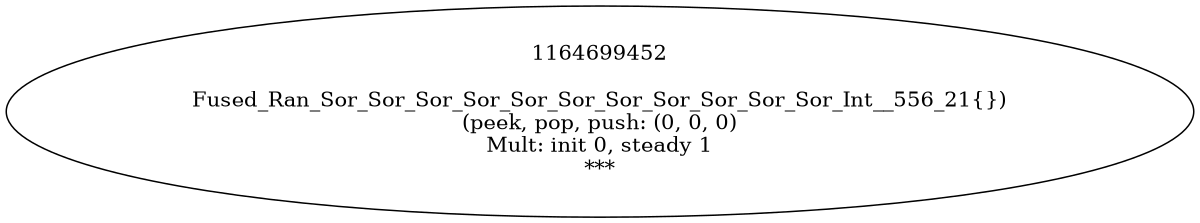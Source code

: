 digraph Flattend {
size = "8, 10.5";
1164699452 [ label="1164699452\n\nFused_Ran_Sor_Sor_Sor_Sor_Sor_Sor_Sor_Sor_Sor_Sor_Sor_Int__556_21{})\n(peek, pop, push: (0, 0, 0)\nMult: init 0, steady 1\n *** " ];
}
